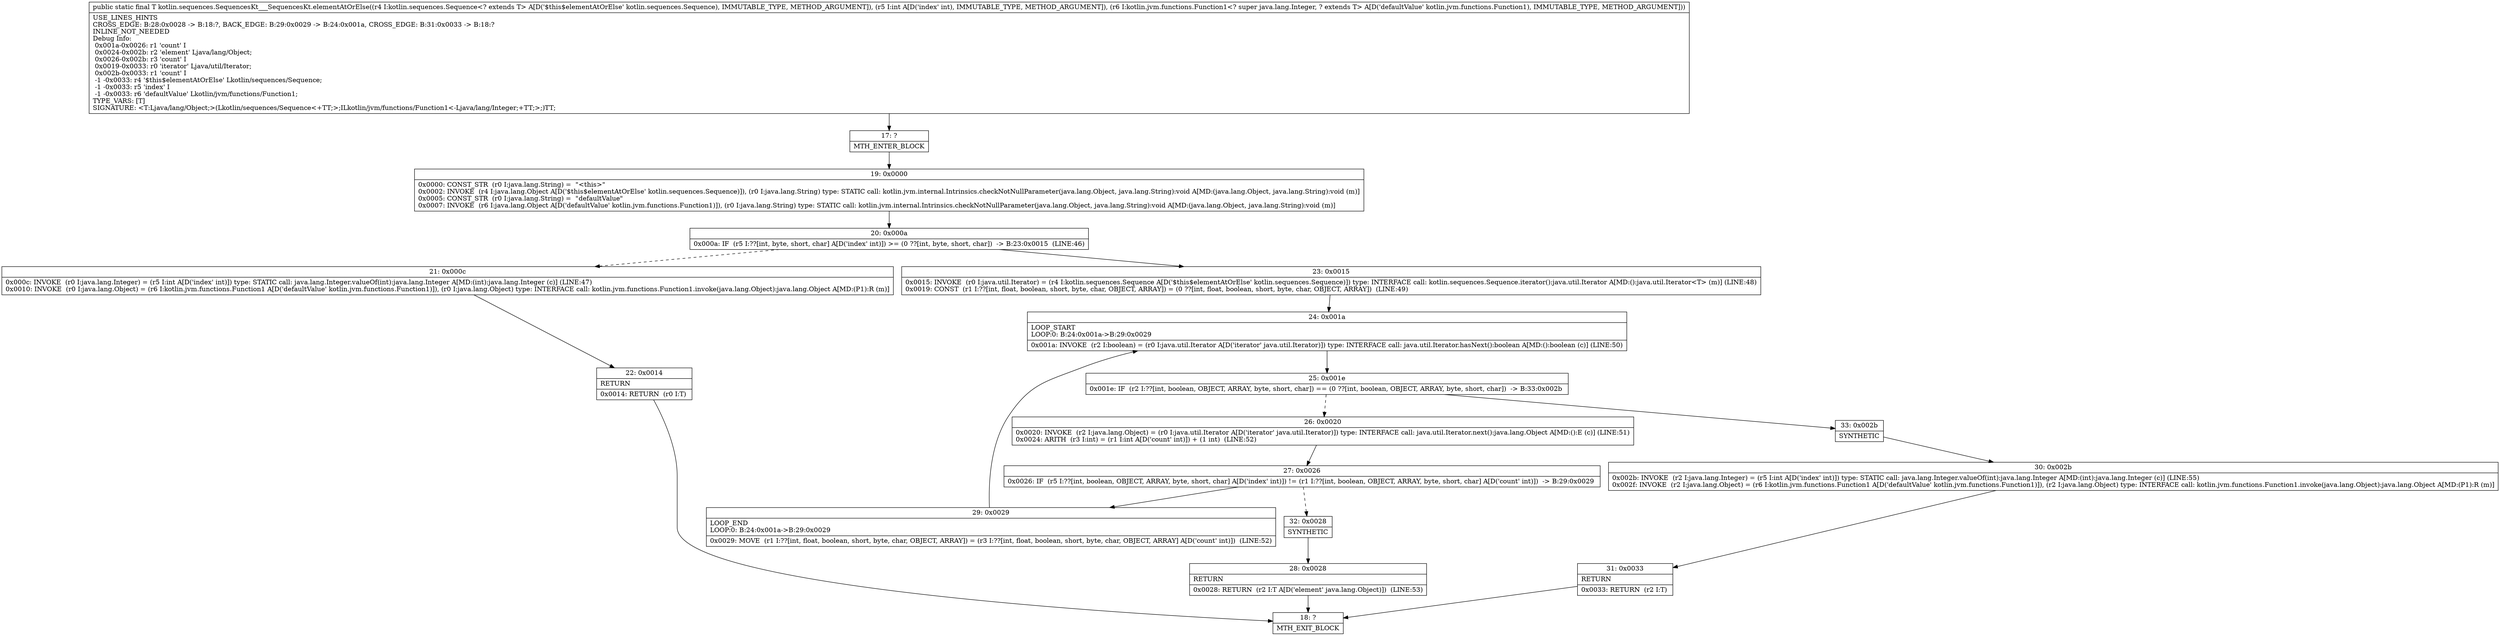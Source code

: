 digraph "CFG forkotlin.sequences.SequencesKt___SequencesKt.elementAtOrElse(Lkotlin\/sequences\/Sequence;ILkotlin\/jvm\/functions\/Function1;)Ljava\/lang\/Object;" {
Node_17 [shape=record,label="{17\:\ ?|MTH_ENTER_BLOCK\l}"];
Node_19 [shape=record,label="{19\:\ 0x0000|0x0000: CONST_STR  (r0 I:java.lang.String) =  \"\<this\>\" \l0x0002: INVOKE  (r4 I:java.lang.Object A[D('$this$elementAtOrElse' kotlin.sequences.Sequence)]), (r0 I:java.lang.String) type: STATIC call: kotlin.jvm.internal.Intrinsics.checkNotNullParameter(java.lang.Object, java.lang.String):void A[MD:(java.lang.Object, java.lang.String):void (m)]\l0x0005: CONST_STR  (r0 I:java.lang.String) =  \"defaultValue\" \l0x0007: INVOKE  (r6 I:java.lang.Object A[D('defaultValue' kotlin.jvm.functions.Function1)]), (r0 I:java.lang.String) type: STATIC call: kotlin.jvm.internal.Intrinsics.checkNotNullParameter(java.lang.Object, java.lang.String):void A[MD:(java.lang.Object, java.lang.String):void (m)]\l}"];
Node_20 [shape=record,label="{20\:\ 0x000a|0x000a: IF  (r5 I:??[int, byte, short, char] A[D('index' int)]) \>= (0 ??[int, byte, short, char])  \-\> B:23:0x0015  (LINE:46)\l}"];
Node_21 [shape=record,label="{21\:\ 0x000c|0x000c: INVOKE  (r0 I:java.lang.Integer) = (r5 I:int A[D('index' int)]) type: STATIC call: java.lang.Integer.valueOf(int):java.lang.Integer A[MD:(int):java.lang.Integer (c)] (LINE:47)\l0x0010: INVOKE  (r0 I:java.lang.Object) = (r6 I:kotlin.jvm.functions.Function1 A[D('defaultValue' kotlin.jvm.functions.Function1)]), (r0 I:java.lang.Object) type: INTERFACE call: kotlin.jvm.functions.Function1.invoke(java.lang.Object):java.lang.Object A[MD:(P1):R (m)]\l}"];
Node_22 [shape=record,label="{22\:\ 0x0014|RETURN\l|0x0014: RETURN  (r0 I:T) \l}"];
Node_18 [shape=record,label="{18\:\ ?|MTH_EXIT_BLOCK\l}"];
Node_23 [shape=record,label="{23\:\ 0x0015|0x0015: INVOKE  (r0 I:java.util.Iterator) = (r4 I:kotlin.sequences.Sequence A[D('$this$elementAtOrElse' kotlin.sequences.Sequence)]) type: INTERFACE call: kotlin.sequences.Sequence.iterator():java.util.Iterator A[MD:():java.util.Iterator\<T\> (m)] (LINE:48)\l0x0019: CONST  (r1 I:??[int, float, boolean, short, byte, char, OBJECT, ARRAY]) = (0 ??[int, float, boolean, short, byte, char, OBJECT, ARRAY])  (LINE:49)\l}"];
Node_24 [shape=record,label="{24\:\ 0x001a|LOOP_START\lLOOP:0: B:24:0x001a\-\>B:29:0x0029\l|0x001a: INVOKE  (r2 I:boolean) = (r0 I:java.util.Iterator A[D('iterator' java.util.Iterator)]) type: INTERFACE call: java.util.Iterator.hasNext():boolean A[MD:():boolean (c)] (LINE:50)\l}"];
Node_25 [shape=record,label="{25\:\ 0x001e|0x001e: IF  (r2 I:??[int, boolean, OBJECT, ARRAY, byte, short, char]) == (0 ??[int, boolean, OBJECT, ARRAY, byte, short, char])  \-\> B:33:0x002b \l}"];
Node_26 [shape=record,label="{26\:\ 0x0020|0x0020: INVOKE  (r2 I:java.lang.Object) = (r0 I:java.util.Iterator A[D('iterator' java.util.Iterator)]) type: INTERFACE call: java.util.Iterator.next():java.lang.Object A[MD:():E (c)] (LINE:51)\l0x0024: ARITH  (r3 I:int) = (r1 I:int A[D('count' int)]) + (1 int)  (LINE:52)\l}"];
Node_27 [shape=record,label="{27\:\ 0x0026|0x0026: IF  (r5 I:??[int, boolean, OBJECT, ARRAY, byte, short, char] A[D('index' int)]) != (r1 I:??[int, boolean, OBJECT, ARRAY, byte, short, char] A[D('count' int)])  \-\> B:29:0x0029 \l}"];
Node_29 [shape=record,label="{29\:\ 0x0029|LOOP_END\lLOOP:0: B:24:0x001a\-\>B:29:0x0029\l|0x0029: MOVE  (r1 I:??[int, float, boolean, short, byte, char, OBJECT, ARRAY]) = (r3 I:??[int, float, boolean, short, byte, char, OBJECT, ARRAY] A[D('count' int)])  (LINE:52)\l}"];
Node_32 [shape=record,label="{32\:\ 0x0028|SYNTHETIC\l}"];
Node_28 [shape=record,label="{28\:\ 0x0028|RETURN\l|0x0028: RETURN  (r2 I:T A[D('element' java.lang.Object)])  (LINE:53)\l}"];
Node_33 [shape=record,label="{33\:\ 0x002b|SYNTHETIC\l}"];
Node_30 [shape=record,label="{30\:\ 0x002b|0x002b: INVOKE  (r2 I:java.lang.Integer) = (r5 I:int A[D('index' int)]) type: STATIC call: java.lang.Integer.valueOf(int):java.lang.Integer A[MD:(int):java.lang.Integer (c)] (LINE:55)\l0x002f: INVOKE  (r2 I:java.lang.Object) = (r6 I:kotlin.jvm.functions.Function1 A[D('defaultValue' kotlin.jvm.functions.Function1)]), (r2 I:java.lang.Object) type: INTERFACE call: kotlin.jvm.functions.Function1.invoke(java.lang.Object):java.lang.Object A[MD:(P1):R (m)]\l}"];
Node_31 [shape=record,label="{31\:\ 0x0033|RETURN\l|0x0033: RETURN  (r2 I:T) \l}"];
MethodNode[shape=record,label="{public static final T kotlin.sequences.SequencesKt___SequencesKt.elementAtOrElse((r4 I:kotlin.sequences.Sequence\<? extends T\> A[D('$this$elementAtOrElse' kotlin.sequences.Sequence), IMMUTABLE_TYPE, METHOD_ARGUMENT]), (r5 I:int A[D('index' int), IMMUTABLE_TYPE, METHOD_ARGUMENT]), (r6 I:kotlin.jvm.functions.Function1\<? super java.lang.Integer, ? extends T\> A[D('defaultValue' kotlin.jvm.functions.Function1), IMMUTABLE_TYPE, METHOD_ARGUMENT]))  | USE_LINES_HINTS\lCROSS_EDGE: B:28:0x0028 \-\> B:18:?, BACK_EDGE: B:29:0x0029 \-\> B:24:0x001a, CROSS_EDGE: B:31:0x0033 \-\> B:18:?\lINLINE_NOT_NEEDED\lDebug Info:\l  0x001a\-0x0026: r1 'count' I\l  0x0024\-0x002b: r2 'element' Ljava\/lang\/Object;\l  0x0026\-0x002b: r3 'count' I\l  0x0019\-0x0033: r0 'iterator' Ljava\/util\/Iterator;\l  0x002b\-0x0033: r1 'count' I\l  \-1 \-0x0033: r4 '$this$elementAtOrElse' Lkotlin\/sequences\/Sequence;\l  \-1 \-0x0033: r5 'index' I\l  \-1 \-0x0033: r6 'defaultValue' Lkotlin\/jvm\/functions\/Function1;\lTYPE_VARS: [T]\lSIGNATURE: \<T:Ljava\/lang\/Object;\>(Lkotlin\/sequences\/Sequence\<+TT;\>;ILkotlin\/jvm\/functions\/Function1\<\-Ljava\/lang\/Integer;+TT;\>;)TT;\l}"];
MethodNode -> Node_17;Node_17 -> Node_19;
Node_19 -> Node_20;
Node_20 -> Node_21[style=dashed];
Node_20 -> Node_23;
Node_21 -> Node_22;
Node_22 -> Node_18;
Node_23 -> Node_24;
Node_24 -> Node_25;
Node_25 -> Node_26[style=dashed];
Node_25 -> Node_33;
Node_26 -> Node_27;
Node_27 -> Node_29;
Node_27 -> Node_32[style=dashed];
Node_29 -> Node_24;
Node_32 -> Node_28;
Node_28 -> Node_18;
Node_33 -> Node_30;
Node_30 -> Node_31;
Node_31 -> Node_18;
}

